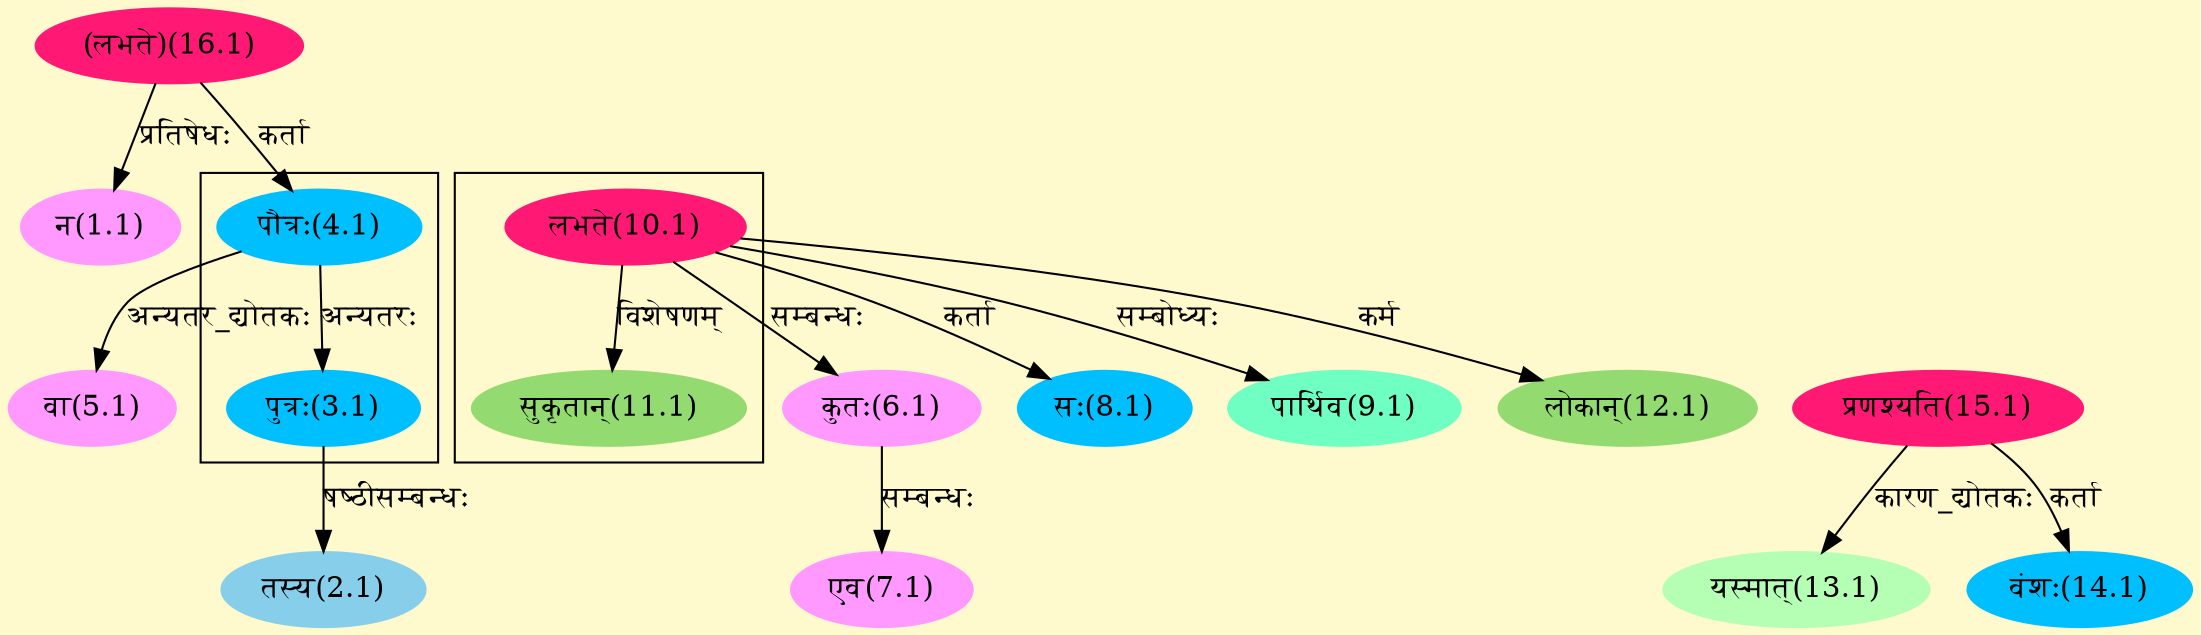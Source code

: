 digraph G{
rankdir=BT;
 compound=true;
 bgcolor="lemonchiffon1";

subgraph cluster_1{
Node3_1 [style=filled, color="#00BFFF" label = "पुत्रः(3.1)"]
Node4_1 [style=filled, color="#00BFFF" label = "पौत्रः(4.1)"]

}

subgraph cluster_2{
Node11_1 [style=filled, color="#93DB70" label = "सुकृतान्(11.1)"]
Node10_1 [style=filled, color="#FF1975" label = "लभते(10.1)"]

}
Node1_1 [style=filled, color="#FF99FF" label = "न(1.1)"]
Node16_1 [style=filled, color="#FF1975" label = "(लभते)(16.1)"]
Node2_1 [style=filled, color="#87CEEB" label = "तस्य(2.1)"]
Node3_1 [style=filled, color="#00BFFF" label = "पुत्रः(3.1)"]
Node4_1 [style=filled, color="#00BFFF" label = "पौत्रः(4.1)"]
Node5_1 [style=filled, color="#FF99FF" label = "वा(5.1)"]
Node6_1 [style=filled, color="#FF99FF" label = "कुतः(6.1)"]
Node10_1 [style=filled, color="#FF1975" label = "लभते(10.1)"]
Node7_1 [style=filled, color="#FF99FF" label = "एव(7.1)"]
Node8_1 [style=filled, color="#00BFFF" label = "सः(8.1)"]
Node9_1 [style=filled, color="#6FFFC3" label = "पार्थिव(9.1)"]
Node12_1 [style=filled, color="#93DB70" label = "लोकान्(12.1)"]
Node13_1 [style=filled, color="#B4FFB4" label = "यस्मात्(13.1)"]
Node15_1 [style=filled, color="#FF1975" label = "प्रणश्यति(15.1)"]
Node14_1 [style=filled, color="#00BFFF" label = "वंशः(14.1)"]
/* Start of Relations section */

Node1_1 -> Node16_1 [  label="प्रतिषेधः"  dir="back" ]
Node2_1 -> Node3_1 [  label="षष्ठीसम्बन्धः"  dir="back" ]
Node3_1 -> Node4_1 [  label="अन्यतरः"  dir="back" ]
Node4_1 -> Node16_1 [  label="कर्ता"  dir="back" ]
Node5_1 -> Node4_1 [  label="अन्यतर_द्योतकः"  dir="back" ]
Node6_1 -> Node10_1 [  label="सम्बन्धः"  dir="back" ]
Node7_1 -> Node6_1 [  label="सम्बन्धः"  dir="back" ]
Node8_1 -> Node10_1 [  label="कर्ता"  dir="back" ]
Node9_1 -> Node10_1 [  label="सम्बोध्यः"  dir="back" ]
Node11_1 -> Node10_1 [  label="विशेषणम्"  dir="back" ]
Node12_1 -> Node10_1 [  label="कर्म"  dir="back" ]
Node13_1 -> Node15_1 [  label="कारण_द्योतकः"  dir="back" ]
Node14_1 -> Node15_1 [  label="कर्ता"  dir="back" ]
}
